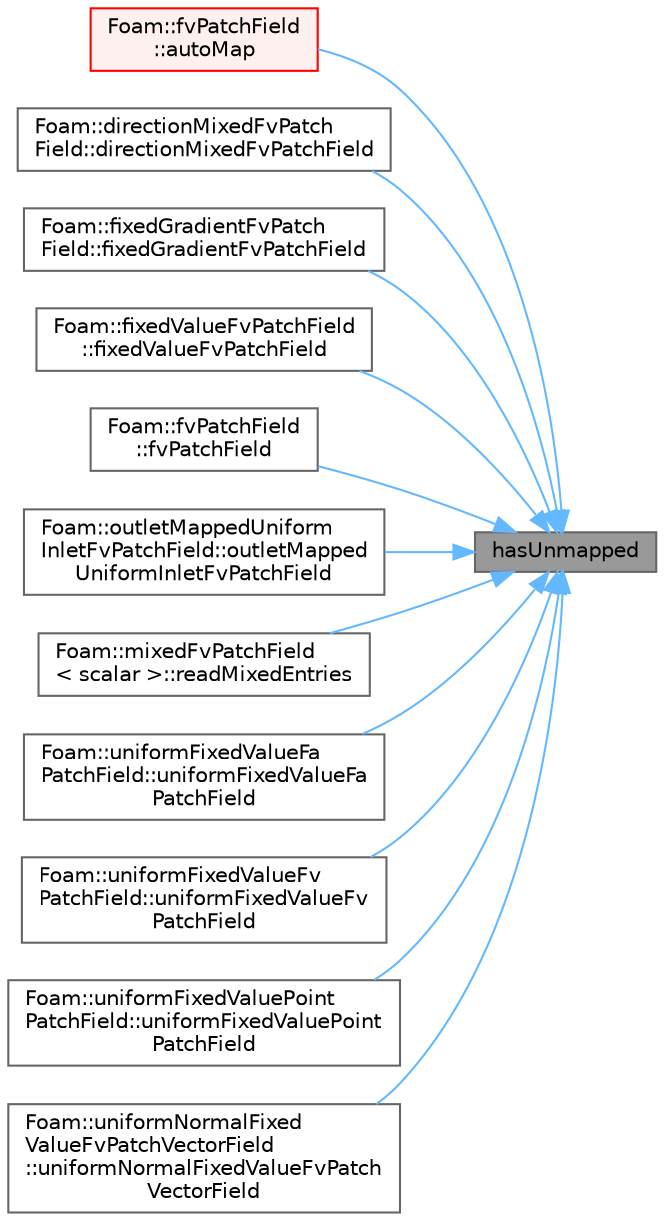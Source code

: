 digraph "hasUnmapped"
{
 // LATEX_PDF_SIZE
  bgcolor="transparent";
  edge [fontname=Helvetica,fontsize=10,labelfontname=Helvetica,labelfontsize=10];
  node [fontname=Helvetica,fontsize=10,shape=box,height=0.2,width=0.4];
  rankdir="RL";
  Node1 [id="Node000001",label="hasUnmapped",height=0.2,width=0.4,color="gray40", fillcolor="grey60", style="filled", fontcolor="black",tooltip=" "];
  Node1 -> Node2 [id="edge1_Node000001_Node000002",dir="back",color="steelblue1",style="solid",tooltip=" "];
  Node2 [id="Node000002",label="Foam::fvPatchField\l::autoMap",height=0.2,width=0.4,color="red", fillcolor="#FFF0F0", style="filled",URL="$classFoam_1_1fvPatchField.html#a0ab0c43ce90d756c88dd81e3d0a9eef5",tooltip=" "];
  Node1 -> Node17 [id="edge2_Node000001_Node000017",dir="back",color="steelblue1",style="solid",tooltip=" "];
  Node17 [id="Node000017",label="Foam::directionMixedFvPatch\lField::directionMixedFvPatchField",height=0.2,width=0.4,color="grey40", fillcolor="white", style="filled",URL="$classFoam_1_1directionMixedFvPatchField.html#ad8ec3d5fbfdb19c5a782a361347e9f25",tooltip=" "];
  Node1 -> Node18 [id="edge3_Node000001_Node000018",dir="back",color="steelblue1",style="solid",tooltip=" "];
  Node18 [id="Node000018",label="Foam::fixedGradientFvPatch\lField::fixedGradientFvPatchField",height=0.2,width=0.4,color="grey40", fillcolor="white", style="filled",URL="$classFoam_1_1fixedGradientFvPatchField.html#a01cba32f3fd077cc07221d67fefefed7",tooltip=" "];
  Node1 -> Node19 [id="edge4_Node000001_Node000019",dir="back",color="steelblue1",style="solid",tooltip=" "];
  Node19 [id="Node000019",label="Foam::fixedValueFvPatchField\l::fixedValueFvPatchField",height=0.2,width=0.4,color="grey40", fillcolor="white", style="filled",URL="$classFoam_1_1fixedValueFvPatchField.html#a4f2d833f3fcde3248b62cb8d329593a4",tooltip=" "];
  Node1 -> Node20 [id="edge5_Node000001_Node000020",dir="back",color="steelblue1",style="solid",tooltip=" "];
  Node20 [id="Node000020",label="Foam::fvPatchField\l::fvPatchField",height=0.2,width=0.4,color="grey40", fillcolor="white", style="filled",URL="$classFoam_1_1fvPatchField.html#a7c39ecc31bd247d5ee73a46902f520a6",tooltip=" "];
  Node1 -> Node21 [id="edge6_Node000001_Node000021",dir="back",color="steelblue1",style="solid",tooltip=" "];
  Node21 [id="Node000021",label="Foam::outletMappedUniform\lInletFvPatchField::outletMapped\lUniformInletFvPatchField",height=0.2,width=0.4,color="grey40", fillcolor="white", style="filled",URL="$classFoam_1_1outletMappedUniformInletFvPatchField.html#a168209c8cf9abb210d539b482064f6d9",tooltip=" "];
  Node1 -> Node22 [id="edge7_Node000001_Node000022",dir="back",color="steelblue1",style="solid",tooltip=" "];
  Node22 [id="Node000022",label="Foam::mixedFvPatchField\l\< scalar \>::readMixedEntries",height=0.2,width=0.4,color="grey40", fillcolor="white", style="filled",URL="$classFoam_1_1mixedFvPatchField.html#abe59da969740835f9a89ab12e7ff2048",tooltip=" "];
  Node1 -> Node23 [id="edge8_Node000001_Node000023",dir="back",color="steelblue1",style="solid",tooltip=" "];
  Node23 [id="Node000023",label="Foam::uniformFixedValueFa\lPatchField::uniformFixedValueFa\lPatchField",height=0.2,width=0.4,color="grey40", fillcolor="white", style="filled",URL="$classFoam_1_1uniformFixedValueFaPatchField.html#a9cca6428d5eedf99421266eeca269a75",tooltip=" "];
  Node1 -> Node24 [id="edge9_Node000001_Node000024",dir="back",color="steelblue1",style="solid",tooltip=" "];
  Node24 [id="Node000024",label="Foam::uniformFixedValueFv\lPatchField::uniformFixedValueFv\lPatchField",height=0.2,width=0.4,color="grey40", fillcolor="white", style="filled",URL="$classFoam_1_1uniformFixedValueFvPatchField.html#ac4441c44bfa191d560ee3fc6c1aae83a",tooltip=" "];
  Node1 -> Node25 [id="edge10_Node000001_Node000025",dir="back",color="steelblue1",style="solid",tooltip=" "];
  Node25 [id="Node000025",label="Foam::uniformFixedValuePoint\lPatchField::uniformFixedValuePoint\lPatchField",height=0.2,width=0.4,color="grey40", fillcolor="white", style="filled",URL="$classFoam_1_1uniformFixedValuePointPatchField.html#a50768abdaf3a4782e16a38324df93742",tooltip=" "];
  Node1 -> Node26 [id="edge11_Node000001_Node000026",dir="back",color="steelblue1",style="solid",tooltip=" "];
  Node26 [id="Node000026",label="Foam::uniformNormalFixed\lValueFvPatchVectorField\l::uniformNormalFixedValueFvPatch\lVectorField",height=0.2,width=0.4,color="grey40", fillcolor="white", style="filled",URL="$classFoam_1_1uniformNormalFixedValueFvPatchVectorField.html#a6a72237fef5ebcdb4da8e1dd51c78c9a",tooltip=" "];
}
